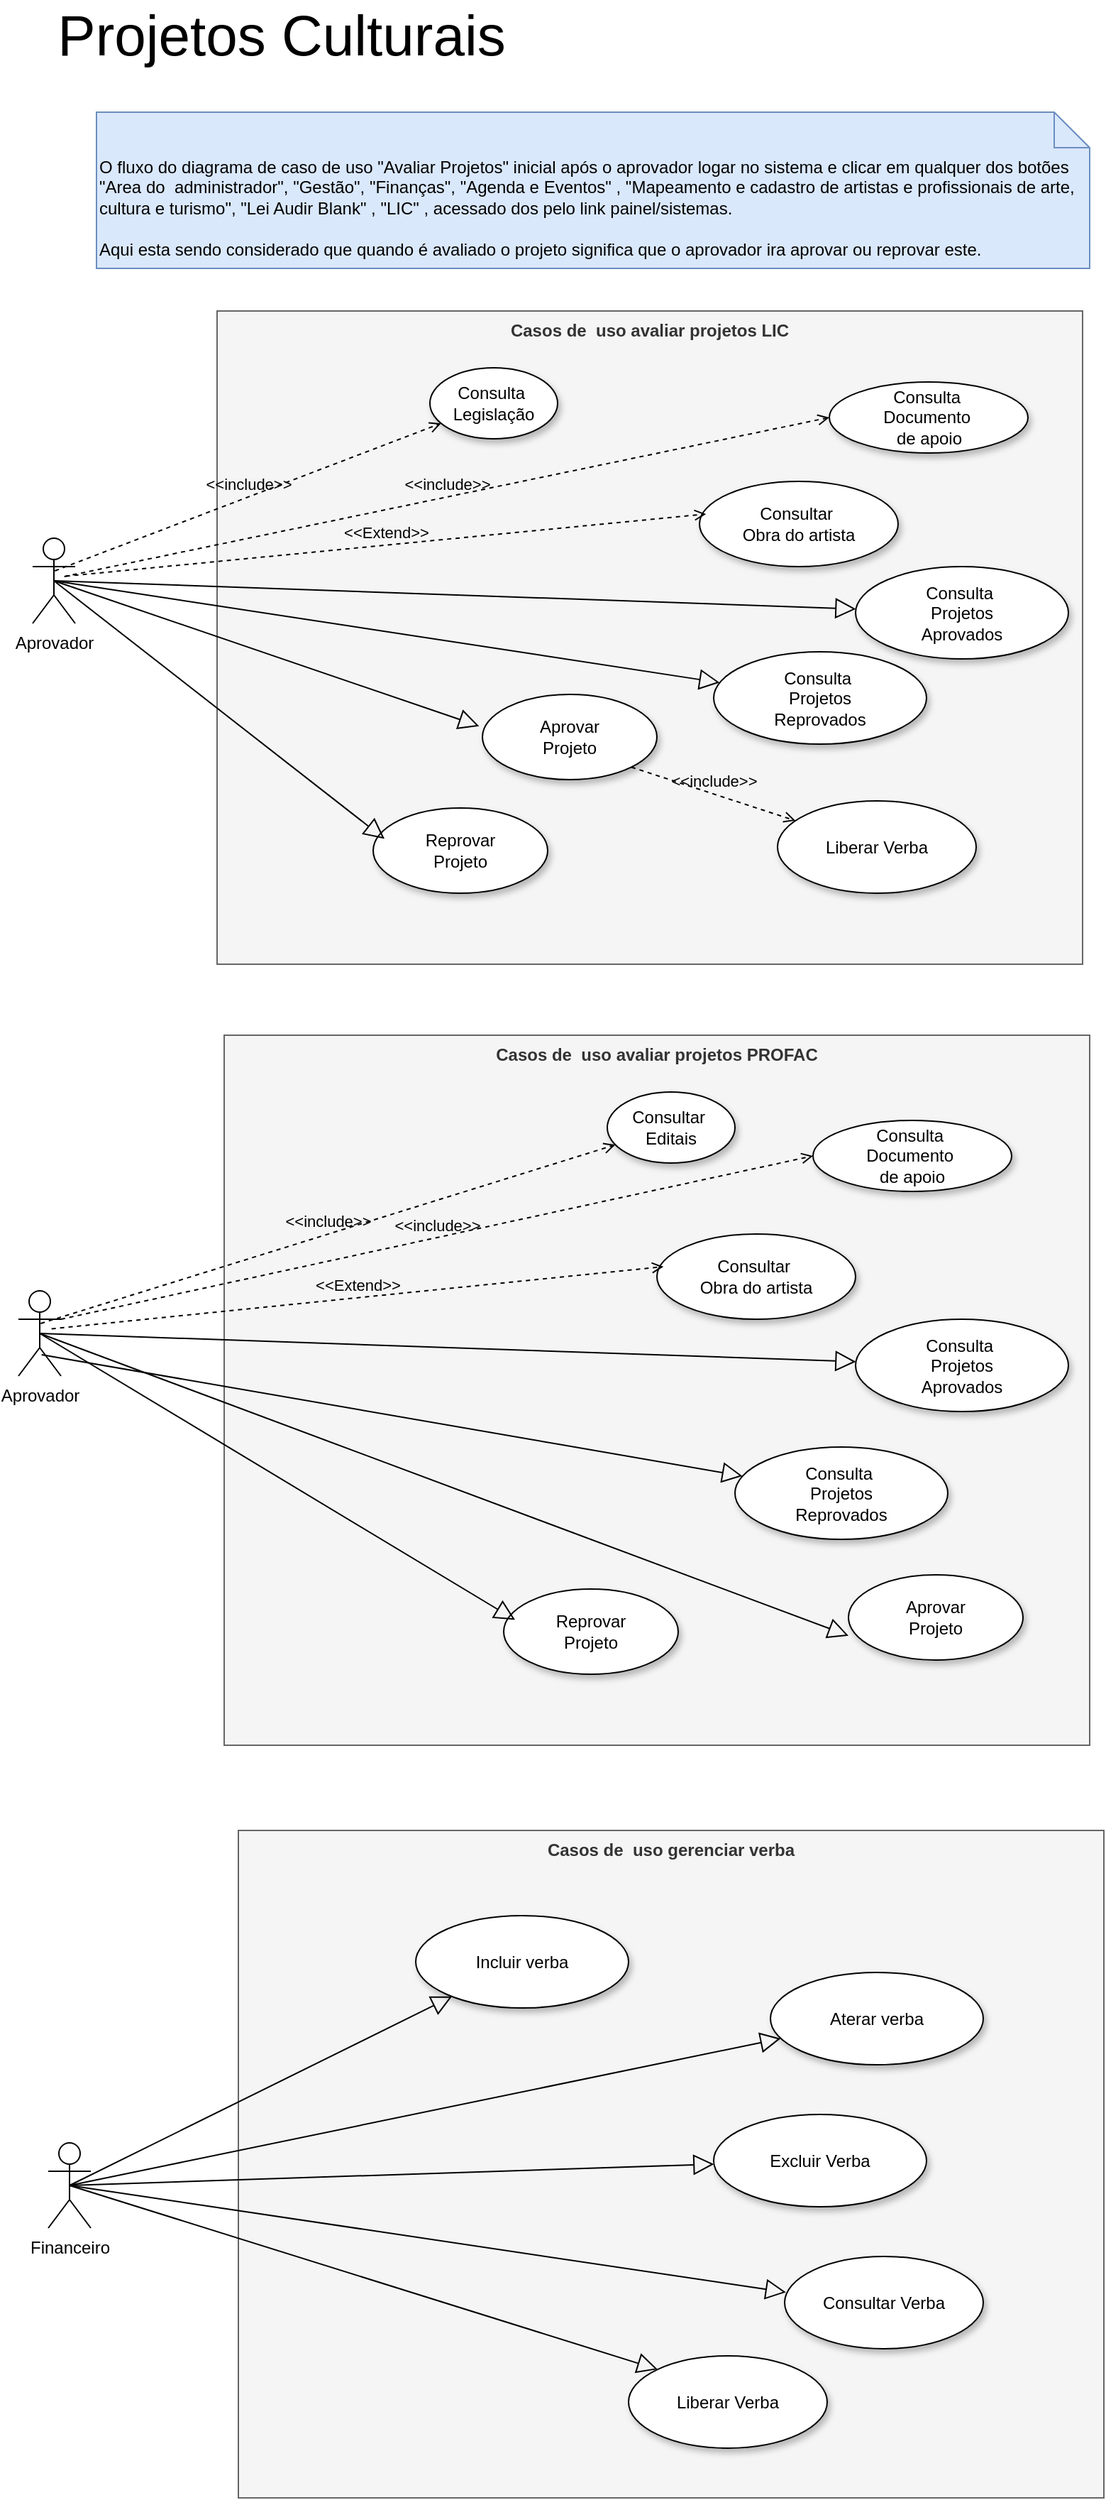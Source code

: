 <mxfile version="21.1.2" type="github">
  <diagram name="Página-1" id="rkHG6nmuOjkpt8-TUzvK">
    <mxGraphModel dx="3722" dy="954" grid="1" gridSize="10" guides="1" tooltips="1" connect="1" arrows="1" fold="1" page="1" pageScale="1" pageWidth="827" pageHeight="1169" math="0" shadow="0">
      <root>
        <mxCell id="0" />
        <mxCell id="1" parent="0" />
        <mxCell id="nVL4J-MFMbPPPKdqbXxZ-2" value="&lt;span style=&quot;font-size: 40px;&quot;&gt;Projetos Culturais&lt;/span&gt;" style="text;html=1;strokeColor=none;fillColor=none;align=center;verticalAlign=middle;whiteSpace=wrap;rounded=0;" parent="1" vertex="1">
          <mxGeometry x="-1609" y="30" width="329" height="30" as="geometry" />
        </mxCell>
        <mxCell id="ASfWBYzMuZ3_pJoTGtA6-18" value="Casos de&amp;nbsp; uso avaliar projetos LIC" style="shape=rect;html=1;verticalAlign=top;fontStyle=1;whiteSpace=wrap;align=center;fillColor=#f5f5f5;fontColor=#333333;strokeColor=#666666;" parent="1" vertex="1">
          <mxGeometry x="-1490" y="240" width="610" height="460" as="geometry" />
        </mxCell>
        <mxCell id="ASfWBYzMuZ3_pJoTGtA6-19" value="Consulta&amp;nbsp;&lt;br&gt;Projetos &lt;br&gt;Aprovados" style="ellipse;whiteSpace=wrap;html=1;shadow=1;" parent="1" vertex="1">
          <mxGeometry x="-1040" y="420" width="150" height="65" as="geometry" />
        </mxCell>
        <mxCell id="ASfWBYzMuZ3_pJoTGtA6-22" value="Aprovar &lt;br&gt;Projeto" style="ellipse;whiteSpace=wrap;html=1;shadow=1;" parent="1" vertex="1">
          <mxGeometry x="-1303" y="510" width="123" height="60" as="geometry" />
        </mxCell>
        <mxCell id="ASfWBYzMuZ3_pJoTGtA6-24" value="" style="edgeStyle=none;html=1;endArrow=block;endFill=0;endSize=12;verticalAlign=bottom;rounded=0;entryX=-0.019;entryY=0.372;entryDx=0;entryDy=0;entryPerimeter=0;exitX=0.5;exitY=0.5;exitDx=0;exitDy=0;exitPerimeter=0;" parent="1" source="ASfWBYzMuZ3_pJoTGtA6-20" target="ASfWBYzMuZ3_pJoTGtA6-22" edge="1">
          <mxGeometry width="160" relative="1" as="geometry">
            <mxPoint x="-1549" y="424.5" as="sourcePoint" />
            <mxPoint x="-1389" y="424.5" as="targetPoint" />
          </mxGeometry>
        </mxCell>
        <mxCell id="ASfWBYzMuZ3_pJoTGtA6-26" value="Consultar&amp;nbsp;&lt;br&gt;Obra do artista" style="ellipse;whiteSpace=wrap;html=1;shadow=1;" parent="1" vertex="1">
          <mxGeometry x="-1150" y="360" width="140" height="60" as="geometry" />
        </mxCell>
        <mxCell id="ASfWBYzMuZ3_pJoTGtA6-31" value="O fluxo do diagrama de caso de uso &quot;Avaliar Projetos&quot; inicial após o aprovador logar no sistema e clicar em qualquer dos botões&amp;nbsp; &quot;Area do&amp;nbsp; administrador&quot;, &quot;Gestão&quot;, &quot;Finanças&quot;, &quot;Agenda e Eventos&quot; , &quot;Mapeamento e cadastro de artistas e profissionais de arte, cultura e turismo&quot;, &quot;Lei Audir Blank&quot; , &quot;LIC&quot; , acessado dos pelo link painel/sistemas.&lt;br style=&quot;border-color: var(--border-color);&quot;&gt;&lt;br&gt;Aqui esta sendo considerado que quando é avaliado o projeto significa que o aprovador ira aprovar ou reprovar este." style="shape=note2;boundedLbl=1;whiteSpace=wrap;html=1;size=25;verticalAlign=top;align=left;fillColor=#dae8fc;strokeColor=#6c8ebf;" parent="1" vertex="1">
          <mxGeometry x="-1575" y="100" width="700" height="110" as="geometry" />
        </mxCell>
        <mxCell id="8yAerhRt3FJ0ebHKItId-1" value="Reprovar&lt;br&gt;Projeto" style="ellipse;whiteSpace=wrap;html=1;shadow=1;" parent="1" vertex="1">
          <mxGeometry x="-1380" y="590" width="123" height="60" as="geometry" />
        </mxCell>
        <mxCell id="8yAerhRt3FJ0ebHKItId-2" value="" style="edgeStyle=none;html=1;endArrow=block;endFill=0;endSize=12;verticalAlign=bottom;rounded=0;entryX=0.065;entryY=0.361;entryDx=0;entryDy=0;entryPerimeter=0;exitX=0.5;exitY=0.5;exitDx=0;exitDy=0;exitPerimeter=0;" parent="1" source="ASfWBYzMuZ3_pJoTGtA6-20" target="8yAerhRt3FJ0ebHKItId-1" edge="1">
          <mxGeometry width="160" relative="1" as="geometry">
            <mxPoint x="-1610" y="440" as="sourcePoint" />
            <mxPoint x="-1083" y="323" as="targetPoint" />
          </mxGeometry>
        </mxCell>
        <mxCell id="8yAerhRt3FJ0ebHKItId-4" value="&amp;lt;&amp;lt;Extend&amp;gt;&amp;gt;" style="edgeStyle=none;html=1;endArrow=open;verticalAlign=bottom;dashed=1;labelBackgroundColor=none;rounded=0;entryX=0.033;entryY=0.383;entryDx=0;entryDy=0;entryPerimeter=0;exitX=0.778;exitY=0.446;exitDx=0;exitDy=0;exitPerimeter=0;" parent="1" source="ASfWBYzMuZ3_pJoTGtA6-20" target="ASfWBYzMuZ3_pJoTGtA6-26" edge="1">
          <mxGeometry width="160" relative="1" as="geometry">
            <mxPoint x="-1610" y="440" as="sourcePoint" />
            <mxPoint x="-1247" y="363" as="targetPoint" />
          </mxGeometry>
        </mxCell>
        <mxCell id="8yAerhRt3FJ0ebHKItId-5" value="Consulta&amp;nbsp;&lt;br&gt;Legislação" style="ellipse;whiteSpace=wrap;html=1;shadow=1;" parent="1" vertex="1">
          <mxGeometry x="-1340" y="280" width="90" height="50" as="geometry" />
        </mxCell>
        <mxCell id="8yAerhRt3FJ0ebHKItId-6" value="&amp;lt;&amp;lt;include&amp;gt;&amp;gt;" style="edgeStyle=none;html=1;endArrow=open;verticalAlign=bottom;dashed=1;labelBackgroundColor=none;rounded=0;exitX=0.522;exitY=0.383;exitDx=0;exitDy=0;exitPerimeter=0;" parent="1" source="ASfWBYzMuZ3_pJoTGtA6-20" target="8yAerhRt3FJ0ebHKItId-5" edge="1">
          <mxGeometry width="160" relative="1" as="geometry">
            <mxPoint x="-1560" y="460" as="sourcePoint" />
            <mxPoint x="-1206" y="645" as="targetPoint" />
          </mxGeometry>
        </mxCell>
        <mxCell id="8yAerhRt3FJ0ebHKItId-7" value="Consulta&amp;nbsp;&lt;br&gt;Documento&amp;nbsp;&lt;br&gt;de apoio" style="ellipse;whiteSpace=wrap;html=1;shadow=1;" parent="1" vertex="1">
          <mxGeometry x="-1058.5" y="290" width="140" height="50" as="geometry" />
        </mxCell>
        <mxCell id="8yAerhRt3FJ0ebHKItId-8" value="&amp;lt;&amp;lt;include&amp;gt;&amp;gt;" style="edgeStyle=none;html=1;endArrow=open;verticalAlign=bottom;dashed=1;labelBackgroundColor=none;rounded=0;exitX=0.744;exitY=0.45;exitDx=0;exitDy=0;exitPerimeter=0;entryX=0;entryY=0.5;entryDx=0;entryDy=0;" parent="1" source="ASfWBYzMuZ3_pJoTGtA6-20" target="8yAerhRt3FJ0ebHKItId-7" edge="1">
          <mxGeometry width="160" relative="1" as="geometry">
            <mxPoint x="-1628" y="423" as="sourcePoint" />
            <mxPoint x="-1119" y="370" as="targetPoint" />
          </mxGeometry>
        </mxCell>
        <mxCell id="8yAerhRt3FJ0ebHKItId-9" value="Consulta&amp;nbsp;&lt;br&gt;Projetos &lt;br&gt;Reprovados" style="ellipse;whiteSpace=wrap;html=1;shadow=1;" parent="1" vertex="1">
          <mxGeometry x="-1140" y="480" width="150" height="65" as="geometry" />
        </mxCell>
        <mxCell id="8yAerhRt3FJ0ebHKItId-10" value="" style="edgeStyle=none;html=1;endArrow=block;endFill=0;endSize=12;verticalAlign=bottom;rounded=0;exitX=0.5;exitY=0.5;exitDx=0;exitDy=0;exitPerimeter=0;" parent="1" source="ASfWBYzMuZ3_pJoTGtA6-20" target="ASfWBYzMuZ3_pJoTGtA6-19" edge="1">
          <mxGeometry width="160" relative="1" as="geometry">
            <mxPoint x="-1629" y="430" as="sourcePoint" />
            <mxPoint x="-1040" y="673" as="targetPoint" />
          </mxGeometry>
        </mxCell>
        <mxCell id="8yAerhRt3FJ0ebHKItId-11" value="" style="edgeStyle=none;html=1;endArrow=block;endFill=0;endSize=12;verticalAlign=bottom;rounded=0;exitX=0.5;exitY=0.5;exitDx=0;exitDy=0;exitPerimeter=0;" parent="1" source="ASfWBYzMuZ3_pJoTGtA6-20" target="8yAerhRt3FJ0ebHKItId-9" edge="1">
          <mxGeometry width="160" relative="1" as="geometry">
            <mxPoint x="-1629" y="430" as="sourcePoint" />
            <mxPoint x="-1100" y="415" as="targetPoint" />
          </mxGeometry>
        </mxCell>
        <mxCell id="e_GU5G71zrDBPuEL5og7-1" value="Casos de&amp;nbsp; uso avaliar projetos PROFAC" style="shape=rect;html=1;verticalAlign=top;fontStyle=1;whiteSpace=wrap;align=center;fillColor=#f5f5f5;fontColor=#333333;strokeColor=#666666;" parent="1" vertex="1">
          <mxGeometry x="-1485" y="750" width="610" height="500" as="geometry" />
        </mxCell>
        <mxCell id="e_GU5G71zrDBPuEL5og7-2" value="Consulta&amp;nbsp;&lt;br&gt;Projetos &lt;br&gt;Aprovados" style="ellipse;whiteSpace=wrap;html=1;shadow=1;" parent="1" vertex="1">
          <mxGeometry x="-1040" y="950" width="150" height="65" as="geometry" />
        </mxCell>
        <mxCell id="e_GU5G71zrDBPuEL5og7-3" value="Aprovador" style="shape=umlActor;html=1;verticalLabelPosition=bottom;verticalAlign=top;align=center;" parent="1" vertex="1">
          <mxGeometry x="-1630" y="930" width="30" height="60" as="geometry" />
        </mxCell>
        <mxCell id="e_GU5G71zrDBPuEL5og7-4" value="Aprovar &lt;br&gt;Projeto" style="ellipse;whiteSpace=wrap;html=1;shadow=1;" parent="1" vertex="1">
          <mxGeometry x="-1045" y="1130" width="123" height="60" as="geometry" />
        </mxCell>
        <mxCell id="e_GU5G71zrDBPuEL5og7-5" value="" style="edgeStyle=none;html=1;endArrow=block;endFill=0;endSize=12;verticalAlign=bottom;rounded=0;entryX=0;entryY=0.714;entryDx=0;entryDy=0;entryPerimeter=0;exitX=0.5;exitY=0.5;exitDx=0;exitDy=0;exitPerimeter=0;" parent="1" source="e_GU5G71zrDBPuEL5og7-3" target="e_GU5G71zrDBPuEL5og7-4" edge="1">
          <mxGeometry width="160" relative="1" as="geometry">
            <mxPoint x="-1544" y="934.5" as="sourcePoint" />
            <mxPoint x="-1384" y="934.5" as="targetPoint" />
          </mxGeometry>
        </mxCell>
        <mxCell id="e_GU5G71zrDBPuEL5og7-6" value="Consultar&amp;nbsp;&lt;br&gt;Obra do artista" style="ellipse;whiteSpace=wrap;html=1;shadow=1;" parent="1" vertex="1">
          <mxGeometry x="-1180" y="890" width="140" height="60" as="geometry" />
        </mxCell>
        <mxCell id="e_GU5G71zrDBPuEL5og7-7" value="Reprovar&lt;br&gt;Projeto" style="ellipse;whiteSpace=wrap;html=1;shadow=1;" parent="1" vertex="1">
          <mxGeometry x="-1288" y="1140" width="123" height="60" as="geometry" />
        </mxCell>
        <mxCell id="e_GU5G71zrDBPuEL5og7-8" value="" style="edgeStyle=none;html=1;endArrow=block;endFill=0;endSize=12;verticalAlign=bottom;rounded=0;entryX=0.065;entryY=0.361;entryDx=0;entryDy=0;entryPerimeter=0;exitX=0.5;exitY=0.5;exitDx=0;exitDy=0;exitPerimeter=0;" parent="1" source="e_GU5G71zrDBPuEL5og7-3" target="e_GU5G71zrDBPuEL5og7-7" edge="1">
          <mxGeometry width="160" relative="1" as="geometry">
            <mxPoint x="-1605" y="950" as="sourcePoint" />
            <mxPoint x="-1078" y="833" as="targetPoint" />
          </mxGeometry>
        </mxCell>
        <mxCell id="e_GU5G71zrDBPuEL5og7-9" value="&amp;lt;&amp;lt;Extend&amp;gt;&amp;gt;" style="edgeStyle=none;html=1;endArrow=open;verticalAlign=bottom;dashed=1;labelBackgroundColor=none;rounded=0;entryX=0.033;entryY=0.383;entryDx=0;entryDy=0;entryPerimeter=0;exitX=0.778;exitY=0.446;exitDx=0;exitDy=0;exitPerimeter=0;" parent="1" source="e_GU5G71zrDBPuEL5og7-3" target="e_GU5G71zrDBPuEL5og7-6" edge="1">
          <mxGeometry width="160" relative="1" as="geometry">
            <mxPoint x="-1605" y="950" as="sourcePoint" />
            <mxPoint x="-1242" y="873" as="targetPoint" />
          </mxGeometry>
        </mxCell>
        <mxCell id="e_GU5G71zrDBPuEL5og7-10" value="Consultar&amp;nbsp;&lt;br&gt;Editais" style="ellipse;whiteSpace=wrap;html=1;shadow=1;" parent="1" vertex="1">
          <mxGeometry x="-1215" y="790" width="90" height="50" as="geometry" />
        </mxCell>
        <mxCell id="e_GU5G71zrDBPuEL5og7-11" value="&amp;lt;&amp;lt;include&amp;gt;&amp;gt;" style="edgeStyle=none;html=1;endArrow=open;verticalAlign=bottom;dashed=1;labelBackgroundColor=none;rounded=0;exitX=0.522;exitY=0.383;exitDx=0;exitDy=0;exitPerimeter=0;" parent="1" source="e_GU5G71zrDBPuEL5og7-3" target="e_GU5G71zrDBPuEL5og7-10" edge="1">
          <mxGeometry width="160" relative="1" as="geometry">
            <mxPoint x="-1555" y="970" as="sourcePoint" />
            <mxPoint x="-1201" y="1155" as="targetPoint" />
          </mxGeometry>
        </mxCell>
        <mxCell id="e_GU5G71zrDBPuEL5og7-12" value="Consulta&amp;nbsp;&lt;br&gt;Documento&amp;nbsp;&lt;br&gt;de apoio" style="ellipse;whiteSpace=wrap;html=1;shadow=1;" parent="1" vertex="1">
          <mxGeometry x="-1070" y="810" width="140" height="50" as="geometry" />
        </mxCell>
        <mxCell id="e_GU5G71zrDBPuEL5og7-13" value="&amp;lt;&amp;lt;include&amp;gt;&amp;gt;" style="edgeStyle=none;html=1;endArrow=open;verticalAlign=bottom;dashed=1;labelBackgroundColor=none;rounded=0;entryX=0;entryY=0.5;entryDx=0;entryDy=0;exitX=1;exitY=0.333;exitDx=0;exitDy=0;exitPerimeter=0;" parent="1" source="e_GU5G71zrDBPuEL5og7-3" target="e_GU5G71zrDBPuEL5og7-12" edge="1">
          <mxGeometry width="160" relative="1" as="geometry">
            <mxPoint x="-1580" y="950" as="sourcePoint" />
            <mxPoint x="-1114" y="880" as="targetPoint" />
          </mxGeometry>
        </mxCell>
        <mxCell id="e_GU5G71zrDBPuEL5og7-14" value="Consulta&amp;nbsp;&lt;br&gt;Projetos &lt;br&gt;Reprovados" style="ellipse;whiteSpace=wrap;html=1;shadow=1;" parent="1" vertex="1">
          <mxGeometry x="-1125" y="1040" width="150" height="65" as="geometry" />
        </mxCell>
        <mxCell id="e_GU5G71zrDBPuEL5og7-15" value="" style="edgeStyle=none;html=1;endArrow=block;endFill=0;endSize=12;verticalAlign=bottom;rounded=0;exitX=0.5;exitY=0.5;exitDx=0;exitDy=0;exitPerimeter=0;" parent="1" source="e_GU5G71zrDBPuEL5og7-3" target="e_GU5G71zrDBPuEL5og7-2" edge="1">
          <mxGeometry width="160" relative="1" as="geometry">
            <mxPoint x="-1624" y="940" as="sourcePoint" />
            <mxPoint x="-1035" y="1183" as="targetPoint" />
          </mxGeometry>
        </mxCell>
        <mxCell id="e_GU5G71zrDBPuEL5og7-16" value="" style="edgeStyle=none;html=1;endArrow=block;endFill=0;endSize=12;verticalAlign=bottom;rounded=0;exitX=0.544;exitY=0.75;exitDx=0;exitDy=0;exitPerimeter=0;" parent="1" source="e_GU5G71zrDBPuEL5og7-3" target="e_GU5G71zrDBPuEL5og7-14" edge="1">
          <mxGeometry width="160" relative="1" as="geometry">
            <mxPoint x="-1624" y="940" as="sourcePoint" />
            <mxPoint x="-1095" y="925" as="targetPoint" />
          </mxGeometry>
        </mxCell>
        <mxCell id="ASfWBYzMuZ3_pJoTGtA6-20" value="Aprovador" style="shape=umlActor;html=1;verticalLabelPosition=bottom;verticalAlign=top;align=center;" parent="1" vertex="1">
          <mxGeometry x="-1620" y="400" width="30" height="60" as="geometry" />
        </mxCell>
        <mxCell id="vnOD6aImXSKLREx4_Oz9-1" value="Casos de&amp;nbsp; uso gerenciar verba" style="shape=rect;html=1;verticalAlign=top;fontStyle=1;whiteSpace=wrap;align=center;fillColor=#f5f5f5;fontColor=#333333;strokeColor=#666666;" vertex="1" parent="1">
          <mxGeometry x="-1475" y="1310" width="610" height="470" as="geometry" />
        </mxCell>
        <mxCell id="vnOD6aImXSKLREx4_Oz9-2" value="Incluir verba" style="ellipse;whiteSpace=wrap;html=1;shadow=1;" vertex="1" parent="1">
          <mxGeometry x="-1350" y="1370" width="150" height="65" as="geometry" />
        </mxCell>
        <mxCell id="vnOD6aImXSKLREx4_Oz9-3" value="Financeiro" style="shape=umlActor;html=1;verticalLabelPosition=bottom;verticalAlign=top;align=center;" vertex="1" parent="1">
          <mxGeometry x="-1609" y="1530" width="30" height="60" as="geometry" />
        </mxCell>
        <mxCell id="vnOD6aImXSKLREx4_Oz9-5" value="" style="edgeStyle=none;html=1;endArrow=block;endFill=0;endSize=12;verticalAlign=bottom;rounded=0;entryX=0.007;entryY=0.388;entryDx=0;entryDy=0;exitX=0.5;exitY=0.5;exitDx=0;exitDy=0;exitPerimeter=0;entryPerimeter=0;" edge="1" parent="1" source="vnOD6aImXSKLREx4_Oz9-3" target="vnOD6aImXSKLREx4_Oz9-20">
          <mxGeometry width="160" relative="1" as="geometry">
            <mxPoint x="-1534" y="1494.5" as="sourcePoint" />
            <mxPoint x="-1035" y="1732.84" as="targetPoint" />
          </mxGeometry>
        </mxCell>
        <mxCell id="vnOD6aImXSKLREx4_Oz9-14" value="Aterar verba" style="ellipse;whiteSpace=wrap;html=1;shadow=1;" vertex="1" parent="1">
          <mxGeometry x="-1100" y="1410" width="150" height="65" as="geometry" />
        </mxCell>
        <mxCell id="vnOD6aImXSKLREx4_Oz9-15" value="" style="edgeStyle=none;html=1;endArrow=block;endFill=0;endSize=12;verticalAlign=bottom;rounded=0;exitX=0.5;exitY=0.5;exitDx=0;exitDy=0;exitPerimeter=0;" edge="1" parent="1" source="vnOD6aImXSKLREx4_Oz9-3" target="vnOD6aImXSKLREx4_Oz9-2">
          <mxGeometry width="160" relative="1" as="geometry">
            <mxPoint x="-1614" y="1500" as="sourcePoint" />
            <mxPoint x="-1025" y="1743" as="targetPoint" />
          </mxGeometry>
        </mxCell>
        <mxCell id="vnOD6aImXSKLREx4_Oz9-16" value="" style="edgeStyle=none;html=1;endArrow=block;endFill=0;endSize=12;verticalAlign=bottom;rounded=0;exitX=0.5;exitY=0.5;exitDx=0;exitDy=0;exitPerimeter=0;" edge="1" parent="1" source="vnOD6aImXSKLREx4_Oz9-3" target="vnOD6aImXSKLREx4_Oz9-14">
          <mxGeometry width="160" relative="1" as="geometry">
            <mxPoint x="-1580" y="1530" as="sourcePoint" />
            <mxPoint x="-1085" y="1485" as="targetPoint" />
          </mxGeometry>
        </mxCell>
        <mxCell id="vnOD6aImXSKLREx4_Oz9-17" value="Excluir Verba" style="ellipse;whiteSpace=wrap;html=1;shadow=1;" vertex="1" parent="1">
          <mxGeometry x="-1140" y="1510" width="150" height="65" as="geometry" />
        </mxCell>
        <mxCell id="vnOD6aImXSKLREx4_Oz9-18" value="" style="edgeStyle=none;html=1;endArrow=block;endFill=0;endSize=12;verticalAlign=bottom;rounded=0;exitX=0.5;exitY=0.5;exitDx=0;exitDy=0;exitPerimeter=0;" edge="1" parent="1" target="vnOD6aImXSKLREx4_Oz9-17" source="vnOD6aImXSKLREx4_Oz9-3">
          <mxGeometry width="160" relative="1" as="geometry">
            <mxPoint x="-1580" y="1530" as="sourcePoint" />
            <mxPoint x="-1075" y="1585" as="targetPoint" />
          </mxGeometry>
        </mxCell>
        <mxCell id="vnOD6aImXSKLREx4_Oz9-20" value="Consultar Verba" style="ellipse;whiteSpace=wrap;html=1;shadow=1;" vertex="1" parent="1">
          <mxGeometry x="-1090" y="1610" width="140" height="65" as="geometry" />
        </mxCell>
        <mxCell id="vnOD6aImXSKLREx4_Oz9-21" value="Liberar Verba" style="ellipse;whiteSpace=wrap;html=1;shadow=1;" vertex="1" parent="1">
          <mxGeometry x="-1200" y="1680" width="140" height="65" as="geometry" />
        </mxCell>
        <mxCell id="vnOD6aImXSKLREx4_Oz9-22" value="" style="edgeStyle=none;html=1;endArrow=block;endFill=0;endSize=12;verticalAlign=bottom;rounded=0;entryX=0;entryY=0;entryDx=0;entryDy=0;exitX=0.5;exitY=0.5;exitDx=0;exitDy=0;exitPerimeter=0;" edge="1" parent="1" source="vnOD6aImXSKLREx4_Oz9-3" target="vnOD6aImXSKLREx4_Oz9-21">
          <mxGeometry width="160" relative="1" as="geometry">
            <mxPoint x="-1584" y="1540" as="sourcePoint" />
            <mxPoint x="-1089" y="1675" as="targetPoint" />
          </mxGeometry>
        </mxCell>
        <mxCell id="vnOD6aImXSKLREx4_Oz9-26" value="&amp;lt;&amp;lt;include&amp;gt;&amp;gt;" style="edgeStyle=none;html=1;endArrow=open;verticalAlign=bottom;dashed=1;labelBackgroundColor=none;rounded=0;exitX=1;exitY=1;exitDx=0;exitDy=0;" edge="1" parent="1" source="ASfWBYzMuZ3_pJoTGtA6-22" target="vnOD6aImXSKLREx4_Oz9-27">
          <mxGeometry width="160" relative="1" as="geometry">
            <mxPoint x="-1070" y="660" as="sourcePoint" />
            <mxPoint x="-1030" y="620" as="targetPoint" />
          </mxGeometry>
        </mxCell>
        <mxCell id="vnOD6aImXSKLREx4_Oz9-27" value="Liberar Verba" style="ellipse;whiteSpace=wrap;html=1;shadow=1;" vertex="1" parent="1">
          <mxGeometry x="-1095" y="585" width="140" height="65" as="geometry" />
        </mxCell>
      </root>
    </mxGraphModel>
  </diagram>
</mxfile>
